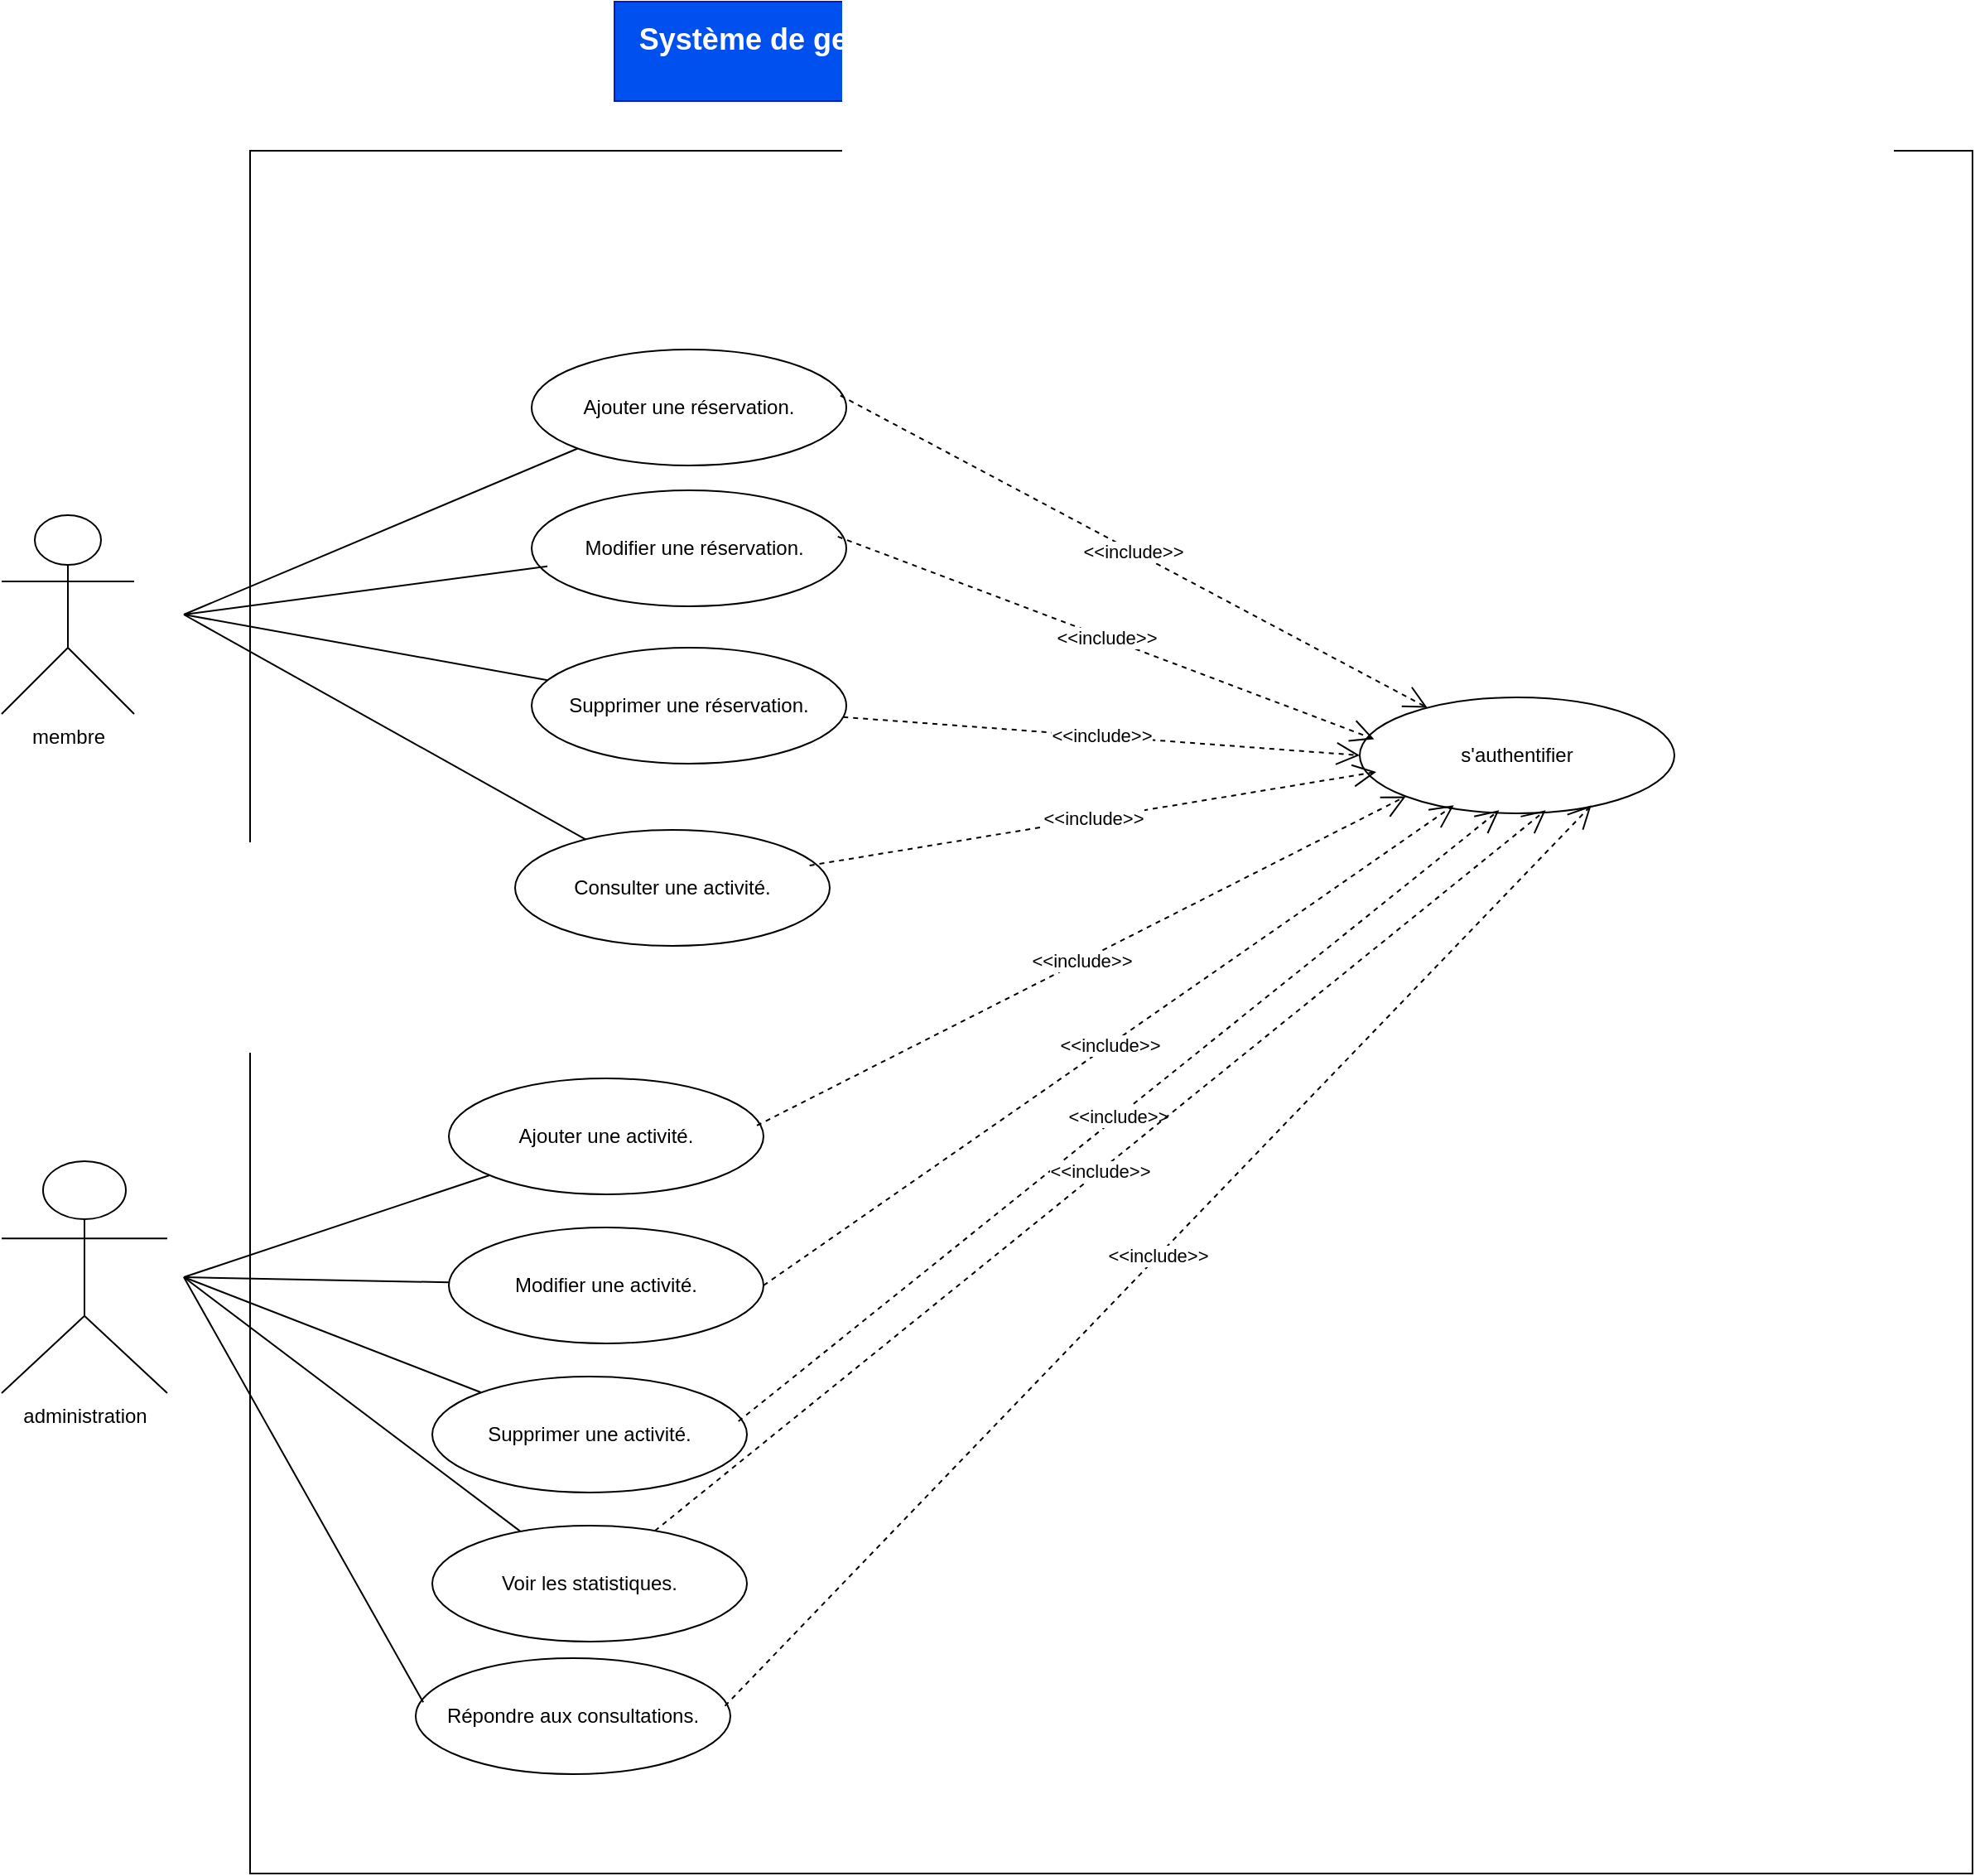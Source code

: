 <mxfile>
    <diagram id="3aVnPq7S7xjGr4qxSRHb" name="Page-1">
        <mxGraphModel dx="1513" dy="856" grid="1" gridSize="10" guides="1" tooltips="1" connect="1" arrows="1" fold="1" page="1" pageScale="1" pageWidth="850" pageHeight="1100" math="0" shadow="0">
            <root>
                <mxCell id="0"/>
                <mxCell id="1" parent="0"/>
                <mxCell id="2" value="" style="whiteSpace=wrap;html=1;aspect=fixed;" vertex="1" parent="1">
                    <mxGeometry x="240" y="360" width="1040" height="1040" as="geometry"/>
                </mxCell>
                <mxCell id="3" value="membre" style="shape=umlActor;verticalLabelPosition=bottom;verticalAlign=top;html=1;outlineConnect=0;" vertex="1" parent="1">
                    <mxGeometry x="90" y="580" width="80" height="120" as="geometry"/>
                </mxCell>
                <mxCell id="4" value="administration" style="shape=umlActor;verticalLabelPosition=bottom;verticalAlign=top;html=1;outlineConnect=0;" vertex="1" parent="1">
                    <mxGeometry x="90" y="970" width="100" height="140" as="geometry"/>
                </mxCell>
                <mxCell id="5" value="Ajouter une réservation." style="ellipse;whiteSpace=wrap;html=1;" vertex="1" parent="1">
                    <mxGeometry x="410" y="480" width="190" height="70" as="geometry"/>
                </mxCell>
                <mxCell id="6" value="&lt;div&gt;&lt;br&gt;&lt;/div&gt;&lt;div&gt;&amp;nbsp; Modifier une réservation.&lt;/div&gt;&lt;div&gt;&lt;br&gt;&lt;/div&gt;" style="ellipse;whiteSpace=wrap;html=1;" vertex="1" parent="1">
                    <mxGeometry x="410" y="565" width="190" height="70" as="geometry"/>
                </mxCell>
                <mxCell id="7" value="Supprimer une réservation." style="ellipse;whiteSpace=wrap;html=1;" vertex="1" parent="1">
                    <mxGeometry x="410" y="660" width="190" height="70" as="geometry"/>
                </mxCell>
                <mxCell id="8" value="&lt;div&gt;&lt;br&gt;&lt;/div&gt;&lt;div&gt;Consulter une activité.&lt;/div&gt;&lt;div&gt;&lt;br&gt;&lt;/div&gt;" style="ellipse;whiteSpace=wrap;html=1;" vertex="1" parent="1">
                    <mxGeometry x="400" y="770" width="190" height="70" as="geometry"/>
                </mxCell>
                <mxCell id="9" value="&lt;div&gt;&lt;br&gt;&lt;/div&gt;&lt;div&gt;Ajouter une activité.&lt;/div&gt;&lt;div&gt;&lt;br&gt;&lt;/div&gt;" style="ellipse;whiteSpace=wrap;html=1;" vertex="1" parent="1">
                    <mxGeometry x="360" y="920" width="190" height="70" as="geometry"/>
                </mxCell>
                <mxCell id="10" value="&lt;div&gt;&lt;br&gt;&lt;/div&gt;&lt;div&gt;Modifier une activité.&lt;/div&gt;&lt;div&gt;&lt;br&gt;&lt;/div&gt;" style="ellipse;whiteSpace=wrap;html=1;" vertex="1" parent="1">
                    <mxGeometry x="360" y="1010" width="190" height="70" as="geometry"/>
                </mxCell>
                <mxCell id="11" value="&lt;div&gt;&lt;br&gt;&lt;/div&gt;&lt;div&gt;Supprimer une activité.&lt;/div&gt;&lt;div&gt;&lt;br&gt;&lt;/div&gt;" style="ellipse;whiteSpace=wrap;html=1;" vertex="1" parent="1">
                    <mxGeometry x="350" y="1100" width="190" height="70" as="geometry"/>
                </mxCell>
                <mxCell id="12" value="&lt;div&gt;&lt;br&gt;&lt;/div&gt;&lt;div&gt;Voir les statistiques.&lt;/div&gt;&lt;div&gt;&lt;br&gt;&lt;/div&gt;" style="ellipse;whiteSpace=wrap;html=1;" vertex="1" parent="1">
                    <mxGeometry x="350" y="1190" width="190" height="70" as="geometry"/>
                </mxCell>
                <mxCell id="13" value="s'authentifier" style="ellipse;whiteSpace=wrap;html=1;" vertex="1" parent="1">
                    <mxGeometry x="910" y="690" width="190" height="70" as="geometry"/>
                </mxCell>
                <mxCell id="14" value="&lt;div&gt;&lt;br&gt;&lt;/div&gt;&lt;div&gt;Répondre aux consultations.&lt;/div&gt;&lt;div&gt;&lt;br&gt;&lt;/div&gt;" style="ellipse;whiteSpace=wrap;html=1;" vertex="1" parent="1">
                    <mxGeometry x="340" y="1270" width="190" height="70" as="geometry"/>
                </mxCell>
                <mxCell id="15" value="" style="endArrow=none;html=1;rounded=0;entryX=0;entryY=1;entryDx=0;entryDy=0;" edge="1" parent="1" target="5">
                    <mxGeometry width="50" height="50" relative="1" as="geometry">
                        <mxPoint x="200" y="640" as="sourcePoint"/>
                        <mxPoint x="250" y="600" as="targetPoint"/>
                    </mxGeometry>
                </mxCell>
                <mxCell id="16" value="" style="endArrow=none;html=1;rounded=0;entryX=0.05;entryY=0.656;entryDx=0;entryDy=0;entryPerimeter=0;" edge="1" parent="1" target="6">
                    <mxGeometry width="50" height="50" relative="1" as="geometry">
                        <mxPoint x="200" y="640" as="sourcePoint"/>
                        <mxPoint x="448" y="550" as="targetPoint"/>
                    </mxGeometry>
                </mxCell>
                <mxCell id="17" value="" style="endArrow=none;html=1;rounded=0;" edge="1" parent="1" target="7">
                    <mxGeometry width="50" height="50" relative="1" as="geometry">
                        <mxPoint x="200" y="640" as="sourcePoint"/>
                        <mxPoint x="430" y="621" as="targetPoint"/>
                    </mxGeometry>
                </mxCell>
                <mxCell id="18" value="" style="endArrow=none;html=1;rounded=0;" edge="1" parent="1" target="8">
                    <mxGeometry width="50" height="50" relative="1" as="geometry">
                        <mxPoint x="200" y="640" as="sourcePoint"/>
                        <mxPoint x="430" y="690" as="targetPoint"/>
                    </mxGeometry>
                </mxCell>
                <mxCell id="19" value="" style="endArrow=none;html=1;rounded=0;" edge="1" parent="1" target="9">
                    <mxGeometry width="50" height="50" relative="1" as="geometry">
                        <mxPoint x="200" y="1040" as="sourcePoint"/>
                        <mxPoint x="453" y="786" as="targetPoint"/>
                    </mxGeometry>
                </mxCell>
                <mxCell id="20" value="" style="endArrow=none;html=1;rounded=0;" edge="1" parent="1" target="10">
                    <mxGeometry width="50" height="50" relative="1" as="geometry">
                        <mxPoint x="200" y="1040" as="sourcePoint"/>
                        <mxPoint x="395" y="988" as="targetPoint"/>
                    </mxGeometry>
                </mxCell>
                <mxCell id="21" value="" style="endArrow=none;html=1;rounded=0;" edge="1" parent="1" target="11">
                    <mxGeometry width="50" height="50" relative="1" as="geometry">
                        <mxPoint x="200" y="1040" as="sourcePoint"/>
                        <mxPoint x="370" y="1053" as="targetPoint"/>
                    </mxGeometry>
                </mxCell>
                <mxCell id="22" value="" style="endArrow=none;html=1;rounded=0;" edge="1" parent="1" target="12">
                    <mxGeometry width="50" height="50" relative="1" as="geometry">
                        <mxPoint x="200" y="1040" as="sourcePoint"/>
                        <mxPoint x="390" y="1120" as="targetPoint"/>
                    </mxGeometry>
                </mxCell>
                <mxCell id="23" value="" style="endArrow=none;html=1;rounded=0;entryX=0.024;entryY=0.381;entryDx=0;entryDy=0;entryPerimeter=0;" edge="1" parent="1" target="14">
                    <mxGeometry width="50" height="50" relative="1" as="geometry">
                        <mxPoint x="200" y="1040" as="sourcePoint"/>
                        <mxPoint x="413" y="1204" as="targetPoint"/>
                    </mxGeometry>
                </mxCell>
                <mxCell id="24" value="&amp;lt;&amp;lt;include&amp;gt;&amp;gt;" style="endArrow=open;endSize=12;dashed=1;html=1;rounded=0;exitX=0.981;exitY=0.397;exitDx=0;exitDy=0;exitPerimeter=0;" edge="1" parent="1" source="5" target="13">
                    <mxGeometry width="160" relative="1" as="geometry">
                        <mxPoint x="540" y="680" as="sourcePoint"/>
                        <mxPoint x="700" y="680" as="targetPoint"/>
                    </mxGeometry>
                </mxCell>
                <mxCell id="25" value="&amp;lt;&amp;lt;include&amp;gt;&amp;gt;" style="endArrow=open;endSize=12;dashed=1;html=1;rounded=0;exitX=0.973;exitY=0.399;exitDx=0;exitDy=0;exitPerimeter=0;entryX=0.046;entryY=0.36;entryDx=0;entryDy=0;entryPerimeter=0;" edge="1" parent="1" source="6" target="13">
                    <mxGeometry width="160" relative="1" as="geometry">
                        <mxPoint x="606" y="518" as="sourcePoint"/>
                        <mxPoint x="961" y="706" as="targetPoint"/>
                    </mxGeometry>
                </mxCell>
                <mxCell id="26" value="&amp;lt;&amp;lt;include&amp;gt;&amp;gt;" style="endArrow=open;endSize=12;dashed=1;html=1;rounded=0;entryX=0;entryY=0.5;entryDx=0;entryDy=0;" edge="1" parent="1" source="7" target="13">
                    <mxGeometry width="160" relative="1" as="geometry">
                        <mxPoint x="605" y="603" as="sourcePoint"/>
                        <mxPoint x="929" y="725" as="targetPoint"/>
                    </mxGeometry>
                </mxCell>
                <mxCell id="27" value="&amp;lt;&amp;lt;include&amp;gt;&amp;gt;" style="endArrow=open;endSize=12;dashed=1;html=1;rounded=0;exitX=0.936;exitY=0.307;exitDx=0;exitDy=0;exitPerimeter=0;" edge="1" parent="1" source="8">
                    <mxGeometry width="160" relative="1" as="geometry">
                        <mxPoint x="608" y="712" as="sourcePoint"/>
                        <mxPoint x="920" y="735" as="targetPoint"/>
                    </mxGeometry>
                </mxCell>
                <mxCell id="28" value="&amp;lt;&amp;lt;include&amp;gt;&amp;gt;" style="endArrow=open;endSize=12;dashed=1;html=1;rounded=0;exitX=0.979;exitY=0.407;exitDx=0;exitDy=0;exitPerimeter=0;entryX=0;entryY=1;entryDx=0;entryDy=0;" edge="1" parent="1" source="9" target="13">
                    <mxGeometry width="160" relative="1" as="geometry">
                        <mxPoint x="588" y="801" as="sourcePoint"/>
                        <mxPoint x="930" y="745" as="targetPoint"/>
                    </mxGeometry>
                </mxCell>
                <mxCell id="29" value="&amp;lt;&amp;lt;include&amp;gt;&amp;gt;" style="endArrow=open;endSize=12;dashed=1;html=1;rounded=0;exitX=1;exitY=0.5;exitDx=0;exitDy=0;entryX=0.299;entryY=0.931;entryDx=0;entryDy=0;entryPerimeter=0;" edge="1" parent="1" source="10" target="13">
                    <mxGeometry width="160" relative="1" as="geometry">
                        <mxPoint x="556" y="958" as="sourcePoint"/>
                        <mxPoint x="937" y="757" as="targetPoint"/>
                    </mxGeometry>
                </mxCell>
                <mxCell id="30" value="&amp;lt;&amp;lt;include&amp;gt;&amp;gt;" style="endArrow=open;endSize=12;dashed=1;html=1;rounded=0;exitX=0.973;exitY=0.386;exitDx=0;exitDy=0;entryX=0.443;entryY=0.973;entryDx=0;entryDy=0;entryPerimeter=0;exitPerimeter=0;" edge="1" parent="1" source="11" target="13">
                    <mxGeometry width="160" relative="1" as="geometry">
                        <mxPoint x="560" y="1055" as="sourcePoint"/>
                        <mxPoint x="977" y="765" as="targetPoint"/>
                    </mxGeometry>
                </mxCell>
                <mxCell id="31" value="&amp;lt;&amp;lt;include&amp;gt;&amp;gt;" style="endArrow=open;endSize=12;dashed=1;html=1;rounded=0;entryX=0.591;entryY=0.973;entryDx=0;entryDy=0;entryPerimeter=0;" edge="1" parent="1" source="12" target="13">
                    <mxGeometry width="160" relative="1" as="geometry">
                        <mxPoint x="545" y="1137" as="sourcePoint"/>
                        <mxPoint x="1004" y="768" as="targetPoint"/>
                    </mxGeometry>
                </mxCell>
                <mxCell id="32" value="&amp;lt;&amp;lt;include&amp;gt;&amp;gt;" style="endArrow=open;endSize=12;dashed=1;html=1;rounded=0;entryX=0.736;entryY=0.931;entryDx=0;entryDy=0;entryPerimeter=0;exitX=0.983;exitY=0.412;exitDx=0;exitDy=0;exitPerimeter=0;" edge="1" parent="1" source="14" target="13">
                    <mxGeometry width="160" relative="1" as="geometry">
                        <mxPoint x="494" y="1203" as="sourcePoint"/>
                        <mxPoint x="1032" y="768" as="targetPoint"/>
                    </mxGeometry>
                </mxCell>
                <mxCell id="36" value="&lt;div&gt;&lt;font color=&quot;#ffffff&quot; style=&quot;font-size: 18px;&quot;&gt;&lt;b&gt;Système de gestion de la salle de sport &quot;The Lost Round&quot;&lt;/b&gt;&lt;/font&gt;&lt;/div&gt;&lt;div&gt;&lt;br&gt;&lt;/div&gt;" style="rounded=0;whiteSpace=wrap;html=1;fillColor=#0050ef;strokeColor=#001DBC;fontColor=#ffffff;" vertex="1" parent="1">
                    <mxGeometry x="460" y="270" width="525" height="60" as="geometry"/>
                </mxCell>
            </root>
        </mxGraphModel>
    </diagram>
</mxfile>